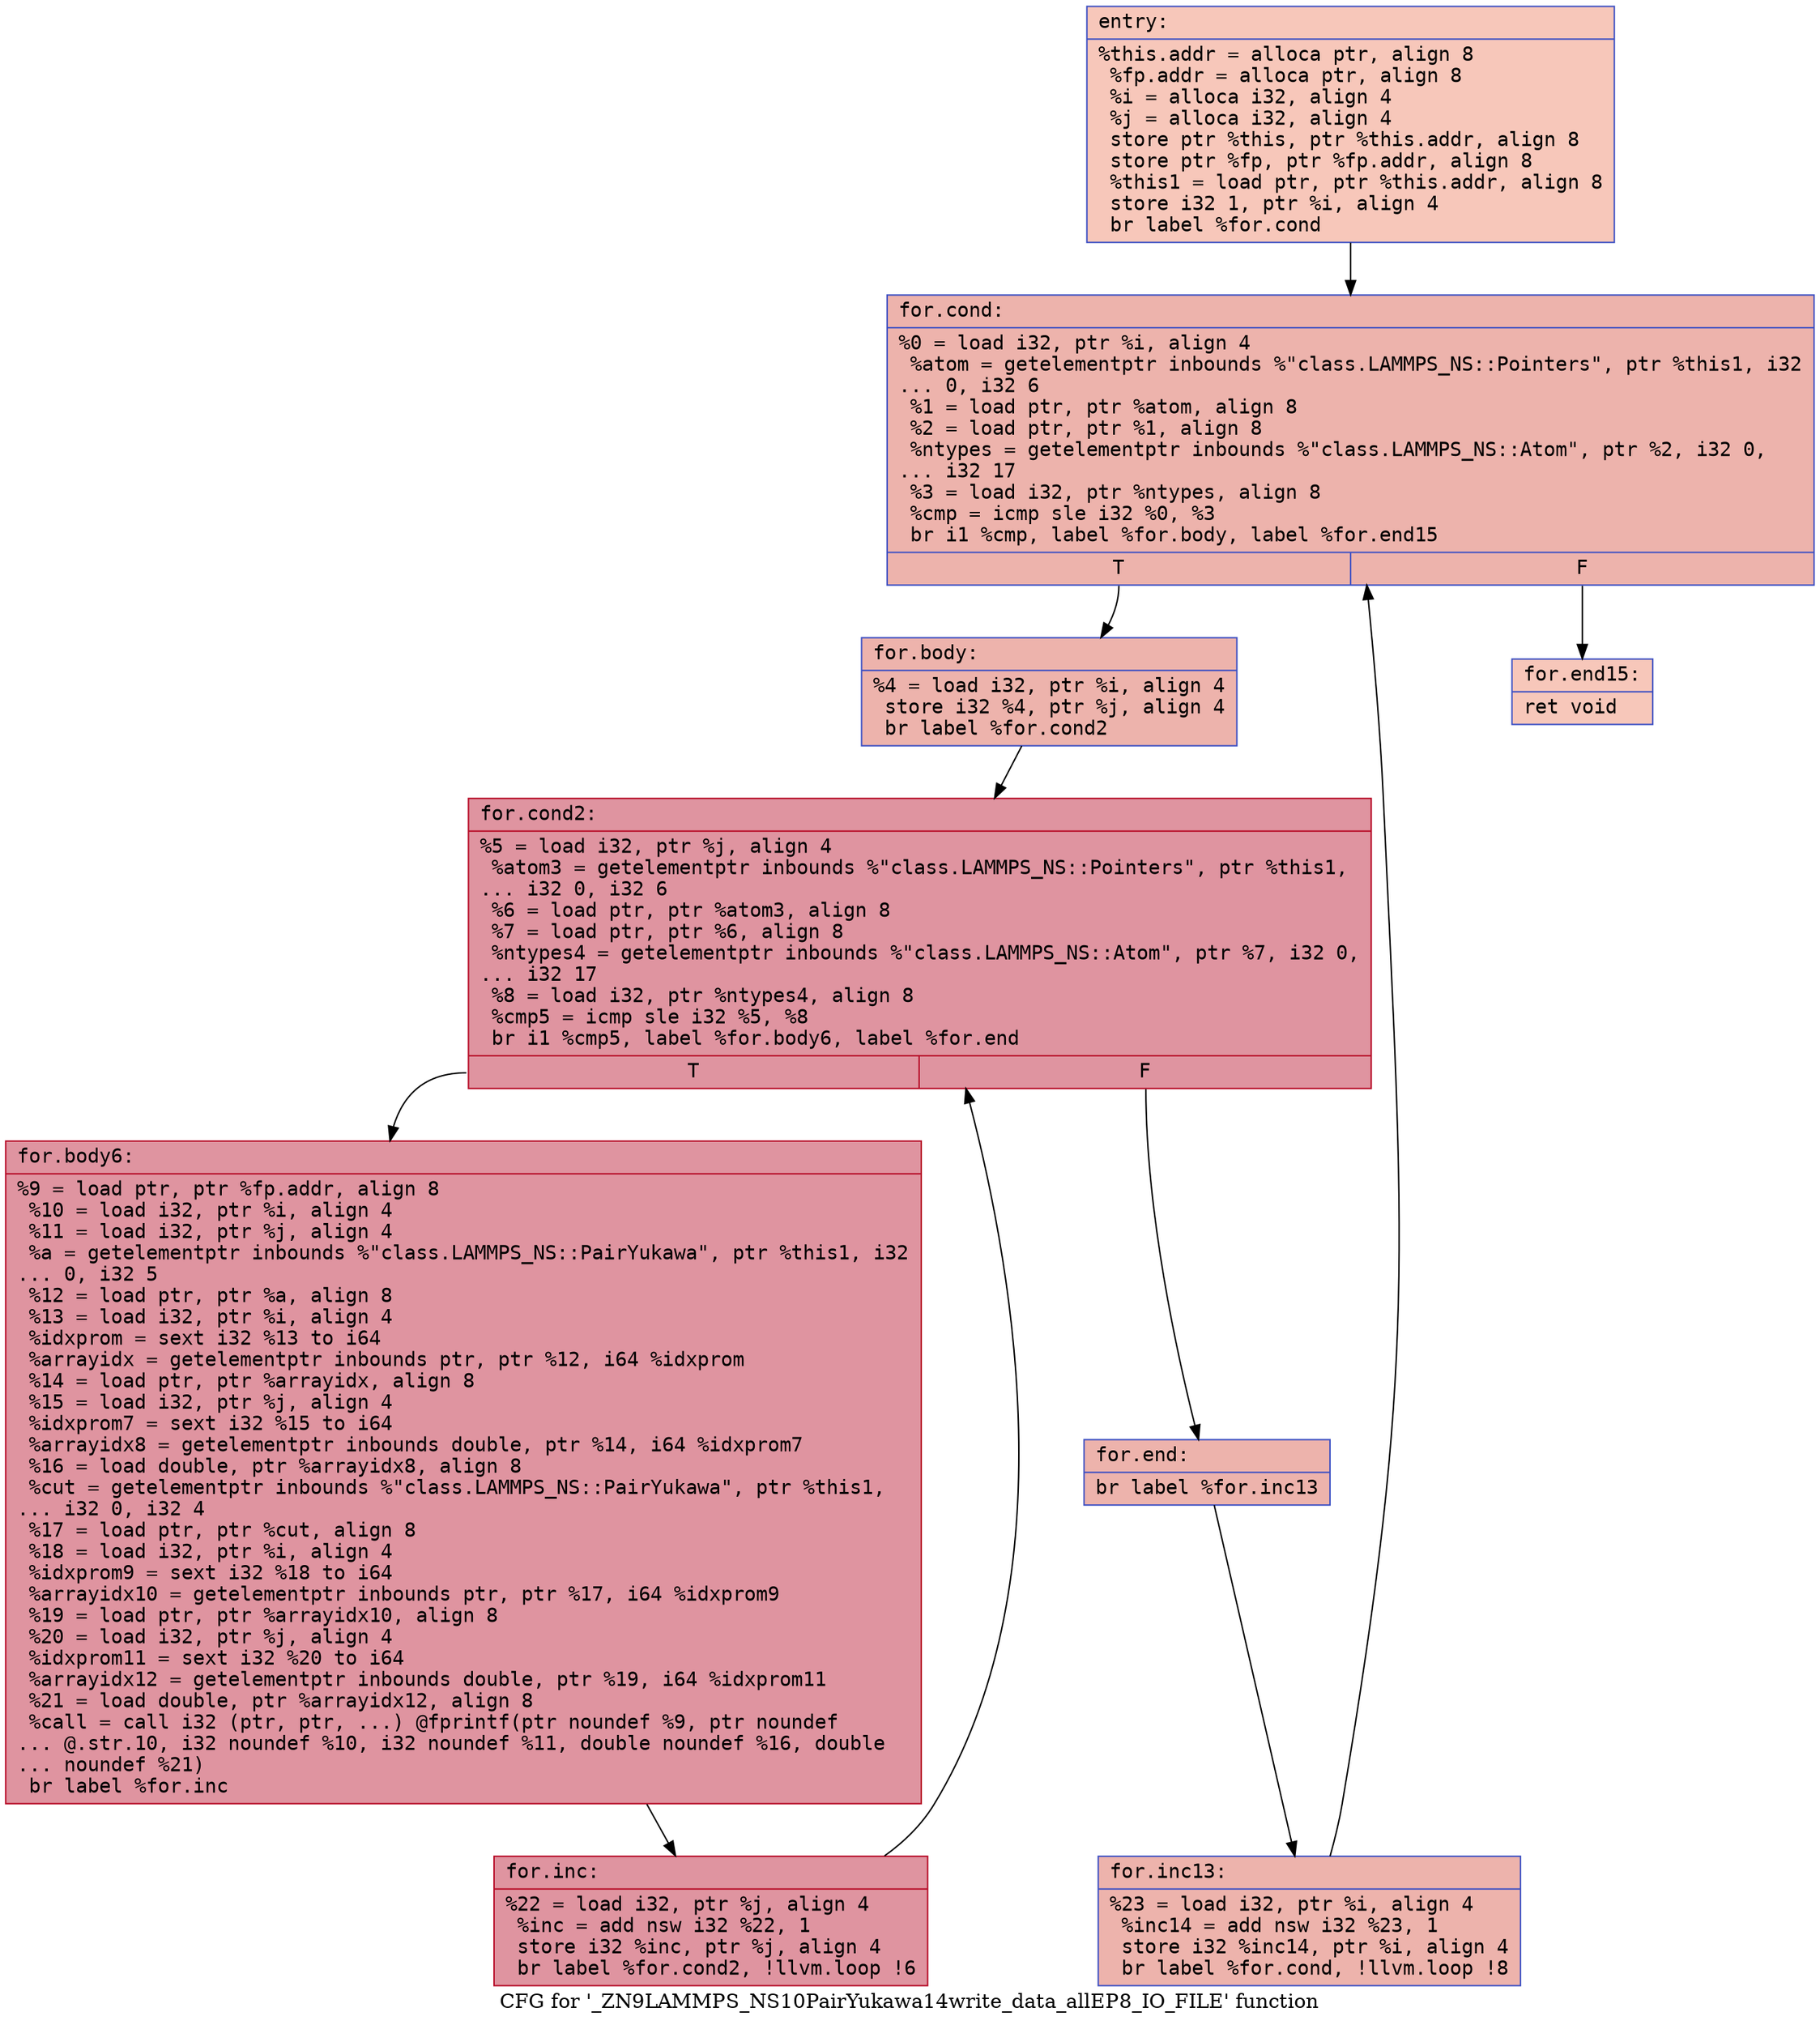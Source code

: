 digraph "CFG for '_ZN9LAMMPS_NS10PairYukawa14write_data_allEP8_IO_FILE' function" {
	label="CFG for '_ZN9LAMMPS_NS10PairYukawa14write_data_allEP8_IO_FILE' function";

	Node0x562561dcd920 [shape=record,color="#3d50c3ff", style=filled, fillcolor="#ec7f6370" fontname="Courier",label="{entry:\l|  %this.addr = alloca ptr, align 8\l  %fp.addr = alloca ptr, align 8\l  %i = alloca i32, align 4\l  %j = alloca i32, align 4\l  store ptr %this, ptr %this.addr, align 8\l  store ptr %fp, ptr %fp.addr, align 8\l  %this1 = load ptr, ptr %this.addr, align 8\l  store i32 1, ptr %i, align 4\l  br label %for.cond\l}"];
	Node0x562561dcd920 -> Node0x562561dcdd60[tooltip="entry -> for.cond\nProbability 100.00%" ];
	Node0x562561dcdd60 [shape=record,color="#3d50c3ff", style=filled, fillcolor="#d6524470" fontname="Courier",label="{for.cond:\l|  %0 = load i32, ptr %i, align 4\l  %atom = getelementptr inbounds %\"class.LAMMPS_NS::Pointers\", ptr %this1, i32\l... 0, i32 6\l  %1 = load ptr, ptr %atom, align 8\l  %2 = load ptr, ptr %1, align 8\l  %ntypes = getelementptr inbounds %\"class.LAMMPS_NS::Atom\", ptr %2, i32 0,\l... i32 17\l  %3 = load i32, ptr %ntypes, align 8\l  %cmp = icmp sle i32 %0, %3\l  br i1 %cmp, label %for.body, label %for.end15\l|{<s0>T|<s1>F}}"];
	Node0x562561dcdd60:s0 -> Node0x562561dce2c0[tooltip="for.cond -> for.body\nProbability 96.88%" ];
	Node0x562561dcdd60:s1 -> Node0x562561dce4e0[tooltip="for.cond -> for.end15\nProbability 3.12%" ];
	Node0x562561dce2c0 [shape=record,color="#3d50c3ff", style=filled, fillcolor="#d6524470" fontname="Courier",label="{for.body:\l|  %4 = load i32, ptr %i, align 4\l  store i32 %4, ptr %j, align 4\l  br label %for.cond2\l}"];
	Node0x562561dce2c0 -> Node0x562561dce730[tooltip="for.body -> for.cond2\nProbability 100.00%" ];
	Node0x562561dce730 [shape=record,color="#b70d28ff", style=filled, fillcolor="#b70d2870" fontname="Courier",label="{for.cond2:\l|  %5 = load i32, ptr %j, align 4\l  %atom3 = getelementptr inbounds %\"class.LAMMPS_NS::Pointers\", ptr %this1,\l... i32 0, i32 6\l  %6 = load ptr, ptr %atom3, align 8\l  %7 = load ptr, ptr %6, align 8\l  %ntypes4 = getelementptr inbounds %\"class.LAMMPS_NS::Atom\", ptr %7, i32 0,\l... i32 17\l  %8 = load i32, ptr %ntypes4, align 8\l  %cmp5 = icmp sle i32 %5, %8\l  br i1 %cmp5, label %for.body6, label %for.end\l|{<s0>T|<s1>F}}"];
	Node0x562561dce730:s0 -> Node0x562561dcec90[tooltip="for.cond2 -> for.body6\nProbability 96.88%" ];
	Node0x562561dce730:s1 -> Node0x562561dced10[tooltip="for.cond2 -> for.end\nProbability 3.12%" ];
	Node0x562561dcec90 [shape=record,color="#b70d28ff", style=filled, fillcolor="#b70d2870" fontname="Courier",label="{for.body6:\l|  %9 = load ptr, ptr %fp.addr, align 8\l  %10 = load i32, ptr %i, align 4\l  %11 = load i32, ptr %j, align 4\l  %a = getelementptr inbounds %\"class.LAMMPS_NS::PairYukawa\", ptr %this1, i32\l... 0, i32 5\l  %12 = load ptr, ptr %a, align 8\l  %13 = load i32, ptr %i, align 4\l  %idxprom = sext i32 %13 to i64\l  %arrayidx = getelementptr inbounds ptr, ptr %12, i64 %idxprom\l  %14 = load ptr, ptr %arrayidx, align 8\l  %15 = load i32, ptr %j, align 4\l  %idxprom7 = sext i32 %15 to i64\l  %arrayidx8 = getelementptr inbounds double, ptr %14, i64 %idxprom7\l  %16 = load double, ptr %arrayidx8, align 8\l  %cut = getelementptr inbounds %\"class.LAMMPS_NS::PairYukawa\", ptr %this1,\l... i32 0, i32 4\l  %17 = load ptr, ptr %cut, align 8\l  %18 = load i32, ptr %i, align 4\l  %idxprom9 = sext i32 %18 to i64\l  %arrayidx10 = getelementptr inbounds ptr, ptr %17, i64 %idxprom9\l  %19 = load ptr, ptr %arrayidx10, align 8\l  %20 = load i32, ptr %j, align 4\l  %idxprom11 = sext i32 %20 to i64\l  %arrayidx12 = getelementptr inbounds double, ptr %19, i64 %idxprom11\l  %21 = load double, ptr %arrayidx12, align 8\l  %call = call i32 (ptr, ptr, ...) @fprintf(ptr noundef %9, ptr noundef\l... @.str.10, i32 noundef %10, i32 noundef %11, double noundef %16, double\l... noundef %21)\l  br label %for.inc\l}"];
	Node0x562561dcec90 -> Node0x562561dcff60[tooltip="for.body6 -> for.inc\nProbability 100.00%" ];
	Node0x562561dcff60 [shape=record,color="#b70d28ff", style=filled, fillcolor="#b70d2870" fontname="Courier",label="{for.inc:\l|  %22 = load i32, ptr %j, align 4\l  %inc = add nsw i32 %22, 1\l  store i32 %inc, ptr %j, align 4\l  br label %for.cond2, !llvm.loop !6\l}"];
	Node0x562561dcff60 -> Node0x562561dce730[tooltip="for.inc -> for.cond2\nProbability 100.00%" ];
	Node0x562561dced10 [shape=record,color="#3d50c3ff", style=filled, fillcolor="#d6524470" fontname="Courier",label="{for.end:\l|  br label %for.inc13\l}"];
	Node0x562561dced10 -> Node0x562561dd0350[tooltip="for.end -> for.inc13\nProbability 100.00%" ];
	Node0x562561dd0350 [shape=record,color="#3d50c3ff", style=filled, fillcolor="#d6524470" fontname="Courier",label="{for.inc13:\l|  %23 = load i32, ptr %i, align 4\l  %inc14 = add nsw i32 %23, 1\l  store i32 %inc14, ptr %i, align 4\l  br label %for.cond, !llvm.loop !8\l}"];
	Node0x562561dd0350 -> Node0x562561dcdd60[tooltip="for.inc13 -> for.cond\nProbability 100.00%" ];
	Node0x562561dce4e0 [shape=record,color="#3d50c3ff", style=filled, fillcolor="#ec7f6370" fontname="Courier",label="{for.end15:\l|  ret void\l}"];
}
